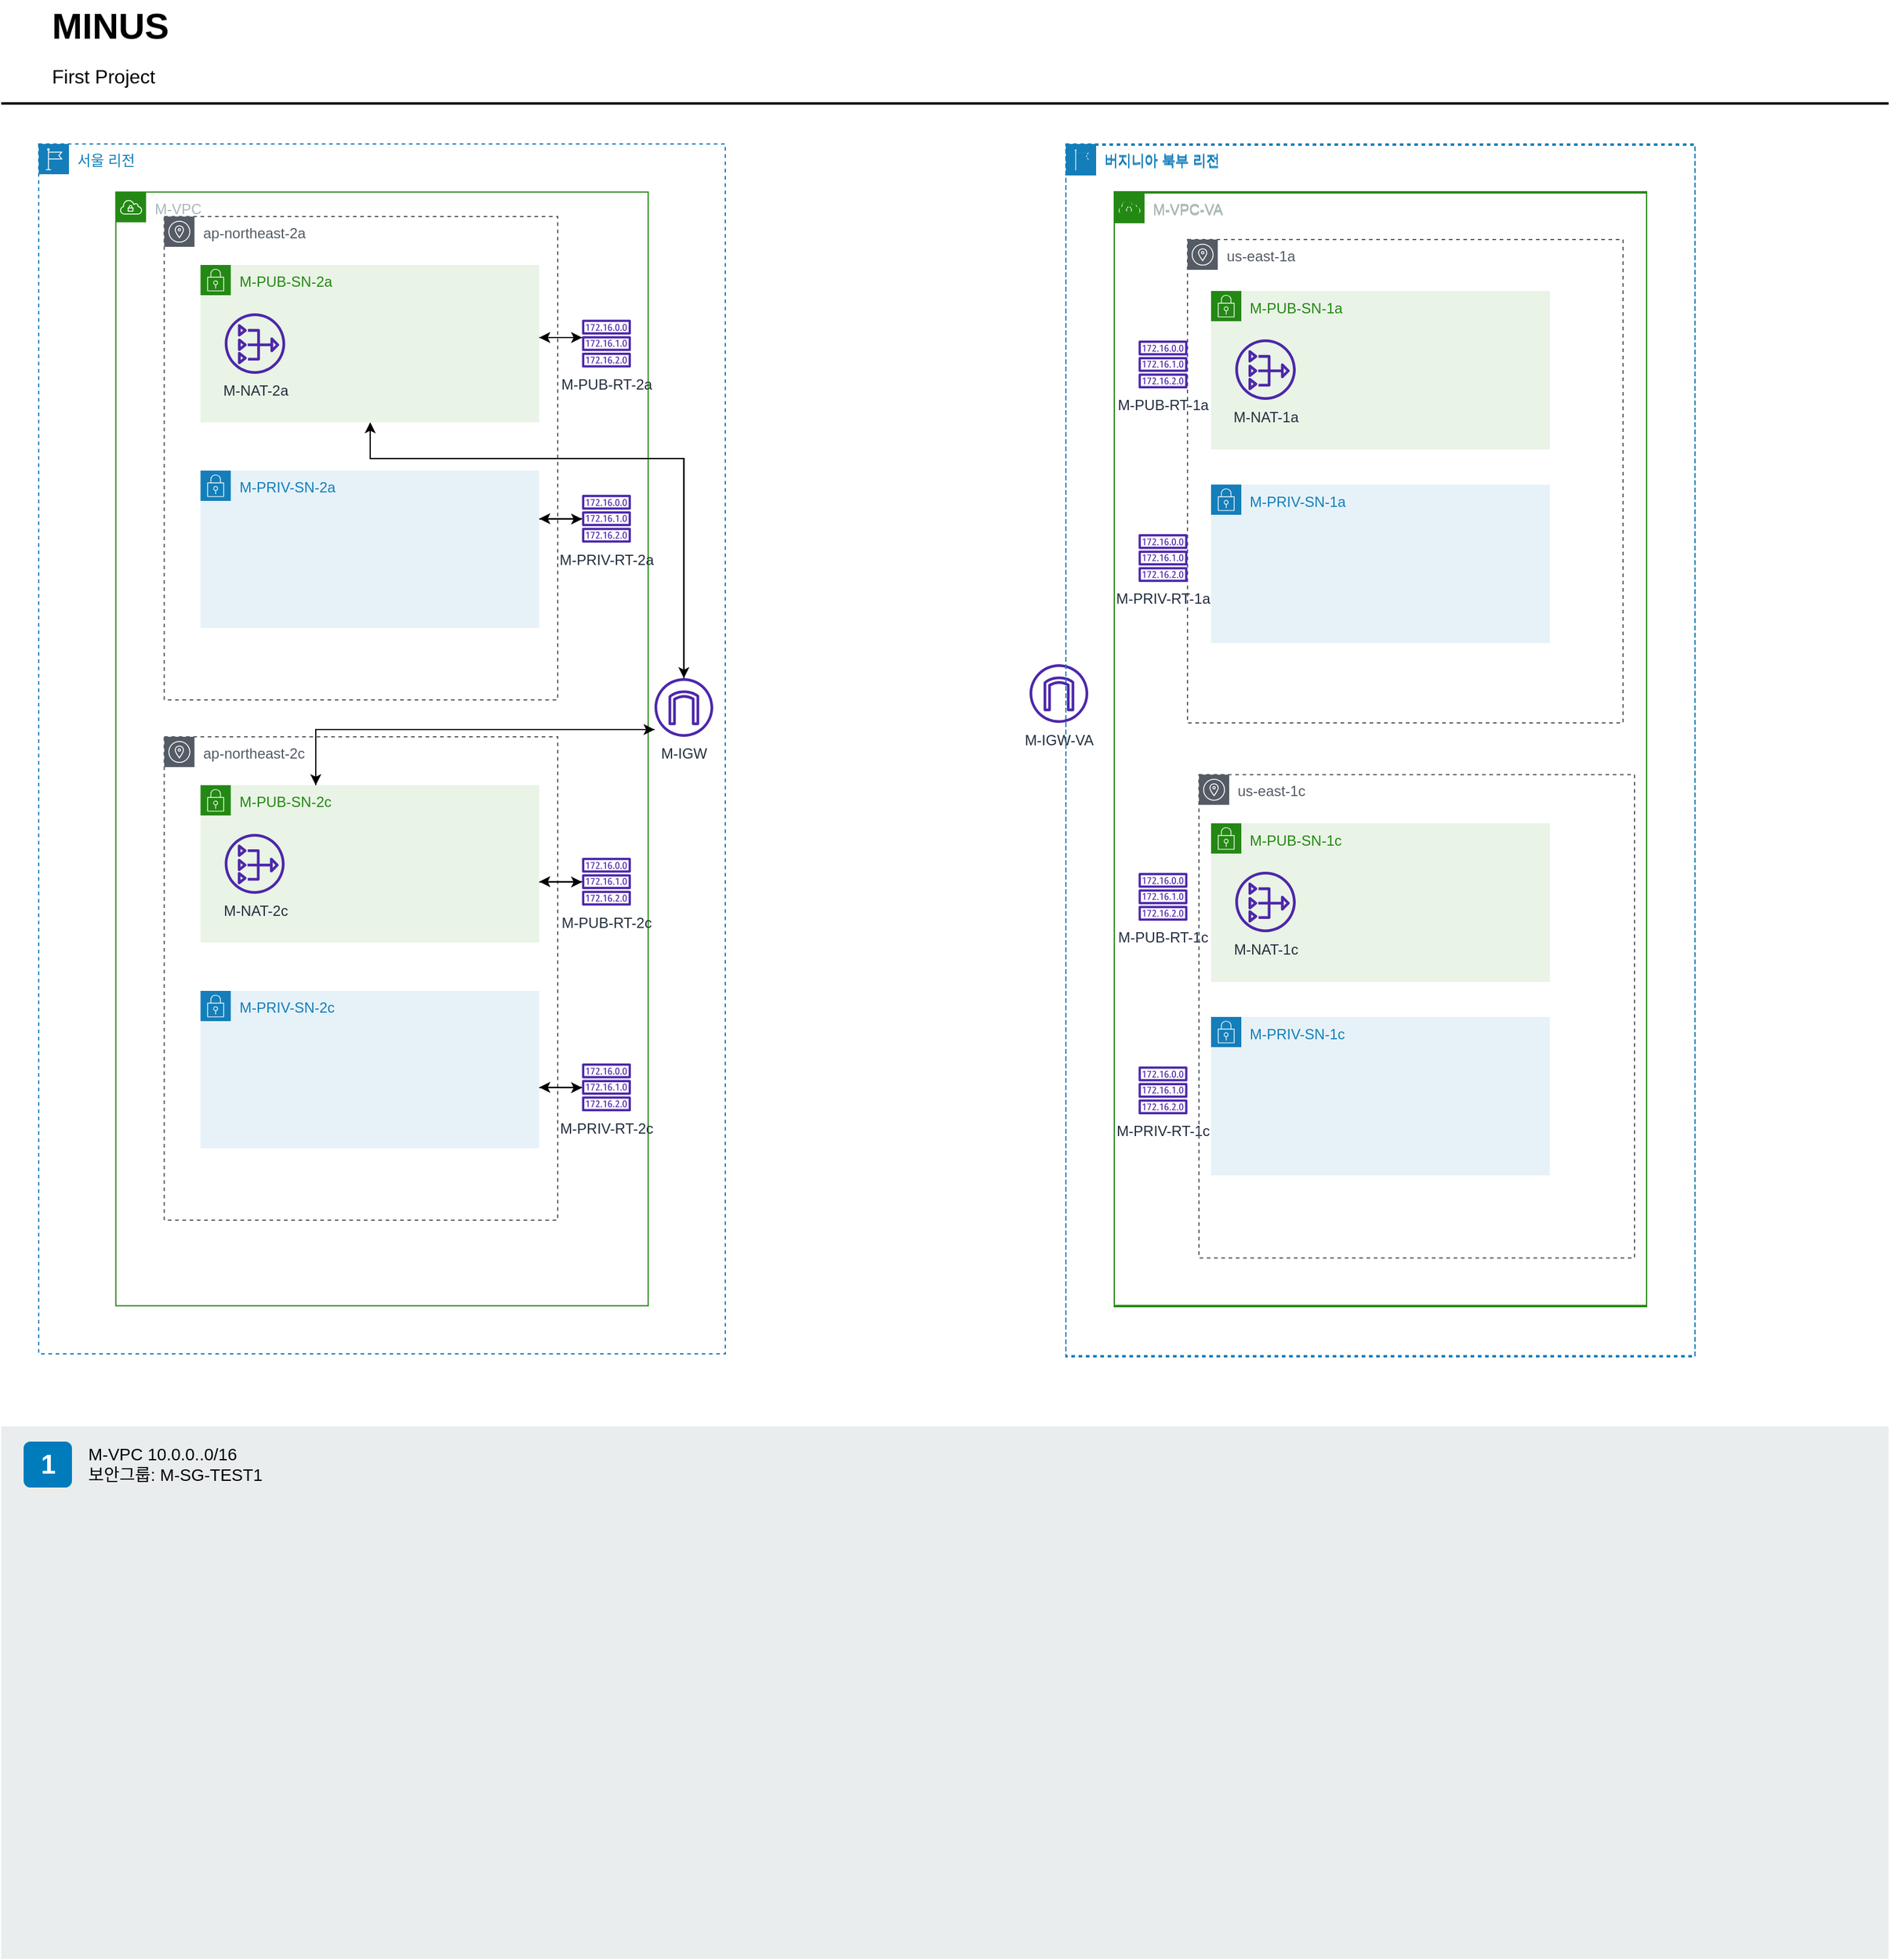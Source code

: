 <mxfile version="20.8.16" type="github">
  <diagram id="Ht1M8jgEwFfnCIfOTk4-" name="Page-1">
    <mxGraphModel dx="958" dy="383" grid="1" gridSize="10" guides="1" tooltips="1" connect="1" arrows="1" fold="1" page="1" pageScale="1" pageWidth="819" pageHeight="80" math="0" shadow="0">
      <root>
        <mxCell id="0" />
        <mxCell id="1" parent="0" />
        <mxCell id="S6HyDGeCNXITSf1lsvY5-4" value="us-east-1a" style="sketch=0;outlineConnect=0;gradientColor=none;html=1;whiteSpace=wrap;fontSize=12;fontStyle=0;shape=mxgraph.aws4.group;grIcon=mxgraph.aws4.group_availability_zone;strokeColor=#545B64;fillColor=none;verticalAlign=top;align=left;spacingLeft=30;fontColor=#545B64;dashed=1;movable=1;resizable=1;rotatable=1;deletable=1;editable=1;connectable=1;container=0;" vertex="1" parent="1">
          <mxGeometry x="1020.54" y="219" width="360" height="399.5" as="geometry" />
        </mxCell>
        <mxCell id="-QjtrjUzRDEMRZ5MF8oH-46" value="" style="rounded=0;whiteSpace=wrap;html=1;fillColor=#EAEDED;fontSize=22;fontColor=#FFFFFF;strokeColor=none;labelBackgroundColor=none;" parent="1" vertex="1">
          <mxGeometry x="40" y="1200" width="1560" height="440" as="geometry" />
        </mxCell>
        <mxCell id="-QjtrjUzRDEMRZ5MF8oH-36" value="1" style="rounded=1;whiteSpace=wrap;html=1;fillColor=#007CBD;strokeColor=none;fontColor=#FFFFFF;fontStyle=1;fontSize=22;labelBackgroundColor=none;" parent="1" vertex="1">
          <mxGeometry x="58.5" y="1212.5" width="40" height="38" as="geometry" />
        </mxCell>
        <mxCell id="-QjtrjUzRDEMRZ5MF8oH-47" value="MINUS" style="text;html=1;resizable=0;points=[];autosize=1;align=left;verticalAlign=top;spacingTop=-4;fontSize=30;fontStyle=1;labelBackgroundColor=none;" parent="1" vertex="1">
          <mxGeometry x="80" y="21.5" width="120" height="40" as="geometry" />
        </mxCell>
        <mxCell id="-QjtrjUzRDEMRZ5MF8oH-48" value="First Project" style="text;html=1;resizable=0;points=[];autosize=1;align=left;verticalAlign=top;spacingTop=-4;fontSize=16;labelBackgroundColor=none;" parent="1" vertex="1">
          <mxGeometry x="80" y="71.5" width="110" height="30" as="geometry" />
        </mxCell>
        <mxCell id="SCVMTBWpLvtzJIhz15lM-1" value="" style="line;strokeWidth=2;html=1;fontSize=14;labelBackgroundColor=none;" parent="1" vertex="1">
          <mxGeometry x="40" y="101.5" width="1560" height="10" as="geometry" />
        </mxCell>
        <mxCell id="SCVMTBWpLvtzJIhz15lM-6" value="M-VPC 10.0.0..0/16&lt;br&gt;보안그룹: M-SG-TEST1" style="text;html=1;align=left;verticalAlign=top;spacingTop=-4;fontSize=14;labelBackgroundColor=none;whiteSpace=wrap;" parent="1" vertex="1">
          <mxGeometry x="110" y="1212" width="449" height="118" as="geometry" />
        </mxCell>
        <mxCell id="ZEOZU6cHf9Xsqpg2laXT-3" value="버지니아 북부 리전" style="points=[[0,0],[0.25,0],[0.5,0],[0.75,0],[1,0],[1,0.25],[1,0.5],[1,0.75],[1,1],[0.75,1],[0.5,1],[0.25,1],[0,1],[0,0.75],[0,0.5],[0,0.25]];outlineConnect=0;gradientColor=none;html=1;whiteSpace=wrap;fontSize=12;fontStyle=0;container=0;pointerEvents=0;collapsible=0;recursiveResize=0;shape=mxgraph.aws4.group;grIcon=mxgraph.aws4.group_region;strokeColor=#147EBA;fillColor=none;verticalAlign=top;align=left;spacingLeft=30;fontColor=#147EBA;dashed=1;movable=1;resizable=1;rotatable=1;deletable=1;editable=1;connectable=1;" parent="1" vertex="1">
          <mxGeometry x="920" y="141" width="520" height="1001.5" as="geometry" />
        </mxCell>
        <mxCell id="ZEOZU6cHf9Xsqpg2laXT-5" value="서울 리전" style="points=[[0,0],[0.25,0],[0.5,0],[0.75,0],[1,0],[1,0.25],[1,0.5],[1,0.75],[1,1],[0.75,1],[0.5,1],[0.25,1],[0,1],[0,0.75],[0,0.5],[0,0.25]];outlineConnect=0;gradientColor=none;html=1;whiteSpace=wrap;fontSize=12;fontStyle=0;container=0;pointerEvents=0;collapsible=0;recursiveResize=0;shape=mxgraph.aws4.group;grIcon=mxgraph.aws4.group_region;strokeColor=#147EBA;fillColor=none;verticalAlign=top;align=left;spacingLeft=30;fontColor=#147EBA;dashed=1;" parent="1" vertex="1">
          <mxGeometry x="71" y="140" width="567.5" height="1000" as="geometry" />
        </mxCell>
        <mxCell id="ZEOZU6cHf9Xsqpg2laXT-35" value="M-IGW-VA" style="sketch=0;outlineConnect=0;fontColor=#232F3E;gradientColor=none;fillColor=#4D27AA;strokeColor=none;dashed=0;verticalLabelPosition=bottom;verticalAlign=top;align=center;html=1;fontSize=12;fontStyle=0;aspect=fixed;pointerEvents=1;shape=mxgraph.aws4.internet_gateway;" parent="1" vertex="1">
          <mxGeometry x="890" y="570" width="48.5" height="48.5" as="geometry" />
        </mxCell>
        <mxCell id="ZEOZU6cHf9Xsqpg2laXT-9" value="M-VPC" style="points=[[0,0],[0.25,0],[0.5,0],[0.75,0],[1,0],[1,0.25],[1,0.5],[1,0.75],[1,1],[0.75,1],[0.5,1],[0.25,1],[0,1],[0,0.75],[0,0.5],[0,0.25]];outlineConnect=0;gradientColor=none;html=1;whiteSpace=wrap;fontSize=12;fontStyle=0;container=0;pointerEvents=0;collapsible=0;recursiveResize=0;shape=mxgraph.aws4.group;grIcon=mxgraph.aws4.group_vpc;strokeColor=#248814;fillColor=none;verticalAlign=top;align=left;spacingLeft=30;fontColor=#AAB7B8;dashed=0;" parent="1" vertex="1">
          <mxGeometry x="134.75" y="179.75" width="440" height="920.5" as="geometry" />
        </mxCell>
        <mxCell id="S6HyDGeCNXITSf1lsvY5-42" style="edgeStyle=orthogonalEdgeStyle;rounded=0;orthogonalLoop=1;jettySize=auto;html=1;" edge="1" parent="1" source="S6HyDGeCNXITSf1lsvY5-18" target="ZEOZU6cHf9Xsqpg2laXT-19">
          <mxGeometry relative="1" as="geometry">
            <Array as="points">
              <mxPoint x="604" y="400" />
              <mxPoint x="345" y="400" />
            </Array>
          </mxGeometry>
        </mxCell>
        <mxCell id="S6HyDGeCNXITSf1lsvY5-43" style="edgeStyle=orthogonalEdgeStyle;rounded=0;orthogonalLoop=1;jettySize=auto;html=1;" edge="1" parent="1" source="S6HyDGeCNXITSf1lsvY5-18">
          <mxGeometry relative="1" as="geometry">
            <mxPoint x="300" y="670" as="targetPoint" />
            <Array as="points">
              <mxPoint x="300" y="624" />
            </Array>
          </mxGeometry>
        </mxCell>
        <mxCell id="S6HyDGeCNXITSf1lsvY5-18" value="M-IGW&lt;br&gt;" style="sketch=0;outlineConnect=0;fontColor=#232F3E;gradientColor=none;fillColor=#4D27AA;strokeColor=none;dashed=0;verticalLabelPosition=bottom;verticalAlign=top;align=center;html=1;fontSize=12;fontStyle=0;aspect=fixed;pointerEvents=1;shape=mxgraph.aws4.internet_gateway;" vertex="1" parent="1">
          <mxGeometry x="580" y="581.5" width="48.5" height="48.5" as="geometry" />
        </mxCell>
        <mxCell id="S6HyDGeCNXITSf1lsvY5-40" style="edgeStyle=orthogonalEdgeStyle;rounded=0;orthogonalLoop=1;jettySize=auto;html=1;" edge="1" parent="1" target="S6HyDGeCNXITSf1lsvY5-18">
          <mxGeometry relative="1" as="geometry">
            <mxPoint x="560" y="400" as="sourcePoint" />
            <Array as="points">
              <mxPoint x="440" y="400" />
              <mxPoint x="614" y="400" />
            </Array>
          </mxGeometry>
        </mxCell>
        <mxCell id="S6HyDGeCNXITSf1lsvY5-44" style="edgeStyle=orthogonalEdgeStyle;rounded=0;orthogonalLoop=1;jettySize=auto;html=1;" edge="1" parent="1" source="S6HyDGeCNXITSf1lsvY5-36" target="S6HyDGeCNXITSf1lsvY5-18">
          <mxGeometry relative="1" as="geometry">
            <Array as="points">
              <mxPoint x="300" y="624" />
            </Array>
          </mxGeometry>
        </mxCell>
        <mxCell id="ZEOZU6cHf9Xsqpg2laXT-12" value="ap-northeast-2a" style="sketch=0;outlineConnect=0;gradientColor=none;html=1;whiteSpace=wrap;fontSize=12;fontStyle=0;shape=mxgraph.aws4.group;grIcon=mxgraph.aws4.group_availability_zone;strokeColor=#545B64;fillColor=none;verticalAlign=top;align=left;spacingLeft=30;fontColor=#545B64;dashed=1;movable=1;resizable=1;rotatable=1;deletable=1;editable=1;connectable=1;" parent="1" vertex="1">
          <mxGeometry x="174.75" y="200" width="325.25" height="399.5" as="geometry" />
        </mxCell>
        <mxCell id="ZEOZU6cHf9Xsqpg2laXT-19" value="M-PUB-SN-2a" style="points=[[0,0],[0.25,0],[0.5,0],[0.75,0],[1,0],[1,0.25],[1,0.5],[1,0.75],[1,1],[0.75,1],[0.5,1],[0.25,1],[0,1],[0,0.75],[0,0.5],[0,0.25]];outlineConnect=0;gradientColor=none;html=1;whiteSpace=wrap;fontSize=12;fontStyle=0;container=1;pointerEvents=0;collapsible=0;recursiveResize=0;shape=mxgraph.aws4.group;grIcon=mxgraph.aws4.group_security_group;grStroke=0;strokeColor=#248814;fillColor=#E9F3E6;verticalAlign=top;align=left;spacingLeft=30;fontColor=#248814;dashed=0;" parent="1" vertex="1">
          <mxGeometry x="204.75" y="240" width="280" height="130" as="geometry" />
        </mxCell>
        <mxCell id="ZEOZU6cHf9Xsqpg2laXT-28" value="M-NAT-2a" style="sketch=0;outlineConnect=0;fontColor=#232F3E;gradientColor=none;fillColor=#4D27AA;strokeColor=none;dashed=0;verticalLabelPosition=bottom;verticalAlign=top;align=center;html=1;fontSize=12;fontStyle=0;aspect=fixed;pointerEvents=1;shape=mxgraph.aws4.nat_gateway;" parent="ZEOZU6cHf9Xsqpg2laXT-19" vertex="1">
          <mxGeometry x="20" y="40" width="50" height="50" as="geometry" />
        </mxCell>
        <mxCell id="ZEOZU6cHf9Xsqpg2laXT-21" value="M-PRIV-SN-2a" style="points=[[0,0],[0.25,0],[0.5,0],[0.75,0],[1,0],[1,0.25],[1,0.5],[1,0.75],[1,1],[0.75,1],[0.5,1],[0.25,1],[0,1],[0,0.75],[0,0.5],[0,0.25]];outlineConnect=0;gradientColor=none;html=1;whiteSpace=wrap;fontSize=12;fontStyle=0;container=1;pointerEvents=0;collapsible=0;recursiveResize=0;shape=mxgraph.aws4.group;grIcon=mxgraph.aws4.group_security_group;grStroke=0;strokeColor=#147EBA;fillColor=#E6F2F8;verticalAlign=top;align=left;spacingLeft=30;fontColor=#147EBA;dashed=0;" parent="1" vertex="1">
          <mxGeometry x="204.75" y="410" width="280" height="130" as="geometry" />
        </mxCell>
        <mxCell id="ZEOZU6cHf9Xsqpg2laXT-36" value="M-PUB-RT-2a" style="sketch=0;outlineConnect=0;fontColor=#232F3E;gradientColor=none;fillColor=#4D27AA;strokeColor=none;dashed=0;verticalLabelPosition=bottom;verticalAlign=top;align=center;html=1;fontSize=12;fontStyle=0;aspect=fixed;pointerEvents=1;shape=mxgraph.aws4.route_table;" parent="1" vertex="1">
          <mxGeometry x="520" y="285.25" width="40.54" height="39.5" as="geometry" />
        </mxCell>
        <mxCell id="S6HyDGeCNXITSf1lsvY5-26" value="" style="edgeStyle=orthogonalEdgeStyle;rounded=0;orthogonalLoop=1;jettySize=auto;html=1;" edge="1" parent="1" source="ZEOZU6cHf9Xsqpg2laXT-19" target="ZEOZU6cHf9Xsqpg2laXT-36">
          <mxGeometry relative="1" as="geometry">
            <Array as="points">
              <mxPoint x="509.75" y="300" />
              <mxPoint x="509.75" y="300" />
            </Array>
          </mxGeometry>
        </mxCell>
        <mxCell id="S6HyDGeCNXITSf1lsvY5-21" style="edgeStyle=orthogonalEdgeStyle;rounded=0;orthogonalLoop=1;jettySize=auto;html=1;" edge="1" parent="1" source="ZEOZU6cHf9Xsqpg2laXT-36" target="ZEOZU6cHf9Xsqpg2laXT-19">
          <mxGeometry relative="1" as="geometry">
            <Array as="points">
              <mxPoint x="499.75" y="300" />
              <mxPoint x="499.75" y="300" />
            </Array>
          </mxGeometry>
        </mxCell>
        <mxCell id="ZEOZU6cHf9Xsqpg2laXT-37" value="M-PRIV-RT-2a" style="sketch=0;outlineConnect=0;fontColor=#232F3E;gradientColor=none;fillColor=#4D27AA;strokeColor=none;dashed=0;verticalLabelPosition=bottom;verticalAlign=top;align=center;html=1;fontSize=12;fontStyle=0;aspect=fixed;pointerEvents=1;shape=mxgraph.aws4.route_table;" parent="1" vertex="1">
          <mxGeometry x="520" y="430" width="40.54" height="39.5" as="geometry" />
        </mxCell>
        <mxCell id="S6HyDGeCNXITSf1lsvY5-30" value="" style="edgeStyle=orthogonalEdgeStyle;rounded=0;orthogonalLoop=1;jettySize=auto;html=1;" edge="1" parent="1" source="ZEOZU6cHf9Xsqpg2laXT-21" target="ZEOZU6cHf9Xsqpg2laXT-37">
          <mxGeometry relative="1" as="geometry">
            <Array as="points">
              <mxPoint x="499.75" y="450" />
              <mxPoint x="499.75" y="450" />
            </Array>
          </mxGeometry>
        </mxCell>
        <mxCell id="S6HyDGeCNXITSf1lsvY5-31" style="edgeStyle=orthogonalEdgeStyle;rounded=0;orthogonalLoop=1;jettySize=auto;html=1;" edge="1" parent="1" source="ZEOZU6cHf9Xsqpg2laXT-37" target="ZEOZU6cHf9Xsqpg2laXT-21">
          <mxGeometry relative="1" as="geometry">
            <mxPoint x="440" y="450" as="targetPoint" />
            <Array as="points">
              <mxPoint x="489.75" y="450" />
              <mxPoint x="489.75" y="450" />
            </Array>
          </mxGeometry>
        </mxCell>
        <mxCell id="ZEOZU6cHf9Xsqpg2laXT-16" value="ap-northeast-2c" style="sketch=0;outlineConnect=0;gradientColor=none;html=1;whiteSpace=wrap;fontSize=12;fontStyle=0;shape=mxgraph.aws4.group;grIcon=mxgraph.aws4.group_availability_zone;strokeColor=#545B64;fillColor=none;verticalAlign=top;align=left;spacingLeft=30;fontColor=#545B64;dashed=1;movable=1;resizable=1;rotatable=1;deletable=1;editable=1;connectable=1;" parent="1" vertex="1">
          <mxGeometry x="174.75" y="630" width="325.25" height="399.5" as="geometry" />
        </mxCell>
        <mxCell id="ZEOZU6cHf9Xsqpg2laXT-23" value="M-PRIV-SN-2c" style="points=[[0,0],[0.25,0],[0.5,0],[0.75,0],[1,0],[1,0.25],[1,0.5],[1,0.75],[1,1],[0.75,1],[0.5,1],[0.25,1],[0,1],[0,0.75],[0,0.5],[0,0.25]];outlineConnect=0;gradientColor=none;html=1;whiteSpace=wrap;fontSize=12;fontStyle=0;container=1;pointerEvents=0;collapsible=0;recursiveResize=0;shape=mxgraph.aws4.group;grIcon=mxgraph.aws4.group_security_group;grStroke=0;strokeColor=#147EBA;fillColor=#E6F2F8;verticalAlign=top;align=left;spacingLeft=30;fontColor=#147EBA;dashed=0;" parent="1" vertex="1">
          <mxGeometry x="204.75" y="840" width="280" height="130" as="geometry" />
        </mxCell>
        <mxCell id="S6HyDGeCNXITSf1lsvY5-36" value="M-PUB-SN-2c" style="points=[[0,0],[0.25,0],[0.5,0],[0.75,0],[1,0],[1,0.25],[1,0.5],[1,0.75],[1,1],[0.75,1],[0.5,1],[0.25,1],[0,1],[0,0.75],[0,0.5],[0,0.25]];outlineConnect=0;gradientColor=none;html=1;whiteSpace=wrap;fontSize=12;fontStyle=0;container=1;pointerEvents=0;collapsible=0;recursiveResize=0;shape=mxgraph.aws4.group;grIcon=mxgraph.aws4.group_security_group;grStroke=0;strokeColor=#248814;fillColor=#E9F3E6;verticalAlign=top;align=left;spacingLeft=30;fontColor=#248814;dashed=0;" vertex="1" parent="ZEOZU6cHf9Xsqpg2laXT-23">
          <mxGeometry y="-170" width="280" height="130" as="geometry" />
        </mxCell>
        <mxCell id="S6HyDGeCNXITSf1lsvY5-37" value="M-NAT-2c" style="sketch=0;outlineConnect=0;fontColor=#232F3E;gradientColor=none;fillColor=#4D27AA;strokeColor=none;dashed=0;verticalLabelPosition=bottom;verticalAlign=top;align=center;html=1;fontSize=12;fontStyle=0;aspect=fixed;pointerEvents=1;shape=mxgraph.aws4.nat_gateway;" vertex="1" parent="S6HyDGeCNXITSf1lsvY5-36">
          <mxGeometry x="20" y="40.25" width="49.5" height="49.5" as="geometry" />
        </mxCell>
        <mxCell id="ZEOZU6cHf9Xsqpg2laXT-38" value="M-PUB-RT-2c" style="sketch=0;outlineConnect=0;fontColor=#232F3E;gradientColor=none;fillColor=#4D27AA;strokeColor=none;dashed=0;verticalLabelPosition=bottom;verticalAlign=top;align=center;html=1;fontSize=12;fontStyle=0;aspect=fixed;pointerEvents=1;shape=mxgraph.aws4.route_table;" parent="1" vertex="1">
          <mxGeometry x="520" y="730" width="40.54" height="39.5" as="geometry" />
        </mxCell>
        <mxCell id="ZEOZU6cHf9Xsqpg2laXT-39" value="M-PRIV-RT-2c" style="sketch=0;outlineConnect=0;fontColor=#232F3E;gradientColor=none;fillColor=#4D27AA;strokeColor=none;dashed=0;verticalLabelPosition=bottom;verticalAlign=top;align=center;html=1;fontSize=12;fontStyle=0;aspect=fixed;pointerEvents=1;shape=mxgraph.aws4.route_table;" parent="1" vertex="1">
          <mxGeometry x="520" y="900" width="40.54" height="39.5" as="geometry" />
        </mxCell>
        <mxCell id="S6HyDGeCNXITSf1lsvY5-24" style="edgeStyle=orthogonalEdgeStyle;rounded=0;orthogonalLoop=1;jettySize=auto;html=1;" edge="1" parent="1" source="ZEOZU6cHf9Xsqpg2laXT-39" target="ZEOZU6cHf9Xsqpg2laXT-23">
          <mxGeometry relative="1" as="geometry">
            <Array as="points">
              <mxPoint x="489.75" y="920" />
              <mxPoint x="489.75" y="920" />
            </Array>
          </mxGeometry>
        </mxCell>
        <mxCell id="S6HyDGeCNXITSf1lsvY5-33" value="" style="edgeStyle=orthogonalEdgeStyle;rounded=0;orthogonalLoop=1;jettySize=auto;html=1;" edge="1" parent="1" source="ZEOZU6cHf9Xsqpg2laXT-23" target="ZEOZU6cHf9Xsqpg2laXT-39">
          <mxGeometry relative="1" as="geometry">
            <Array as="points">
              <mxPoint x="509.75" y="920" />
              <mxPoint x="509.75" y="920" />
            </Array>
          </mxGeometry>
        </mxCell>
        <mxCell id="S6HyDGeCNXITSf1lsvY5-34" value="" style="edgeStyle=orthogonalEdgeStyle;rounded=0;orthogonalLoop=1;jettySize=auto;html=1;" edge="1" parent="1" source="S6HyDGeCNXITSf1lsvY5-36" target="ZEOZU6cHf9Xsqpg2laXT-38">
          <mxGeometry relative="1" as="geometry">
            <mxPoint x="490" y="770" as="sourcePoint" />
            <Array as="points">
              <mxPoint x="489.75" y="750" />
              <mxPoint x="489.75" y="750" />
            </Array>
          </mxGeometry>
        </mxCell>
        <mxCell id="S6HyDGeCNXITSf1lsvY5-23" style="edgeStyle=orthogonalEdgeStyle;rounded=0;orthogonalLoop=1;jettySize=auto;html=1;" edge="1" parent="1" source="ZEOZU6cHf9Xsqpg2laXT-38" target="S6HyDGeCNXITSf1lsvY5-36">
          <mxGeometry relative="1" as="geometry">
            <mxPoint x="440" y="750" as="targetPoint" />
            <Array as="points">
              <mxPoint x="489.75" y="750" />
              <mxPoint x="489.75" y="750" />
            </Array>
          </mxGeometry>
        </mxCell>
        <mxCell id="ZEOZU6cHf9Xsqpg2laXT-10" value="M-VPC-VA" style="points=[[0,0],[0.25,0],[0.5,0],[0.75,0],[1,0],[1,0.25],[1,0.5],[1,0.75],[1,1],[0.75,1],[0.5,1],[0.25,1],[0,1],[0,0.75],[0,0.5],[0,0.25]];outlineConnect=0;gradientColor=none;html=1;whiteSpace=wrap;fontSize=12;fontStyle=0;container=0;pointerEvents=0;collapsible=0;recursiveResize=0;shape=mxgraph.aws4.group;grIcon=mxgraph.aws4.group_vpc;strokeColor=#248814;fillColor=none;verticalAlign=top;align=left;spacingLeft=30;fontColor=#AAB7B8;dashed=0;movable=1;resizable=1;rotatable=1;deletable=1;editable=1;connectable=1;" parent="1" vertex="1">
          <mxGeometry x="960" y="180.5" width="440" height="920.5" as="geometry" />
        </mxCell>
        <mxCell id="S6HyDGeCNXITSf1lsvY5-2" value="버지니아 북부 리전" style="points=[[0,0],[0.25,0],[0.5,0],[0.75,0],[1,0],[1,0.25],[1,0.5],[1,0.75],[1,1],[0.75,1],[0.5,1],[0.25,1],[0,1],[0,0.75],[0,0.5],[0,0.25]];outlineConnect=0;gradientColor=none;html=1;whiteSpace=wrap;fontSize=12;fontStyle=0;container=0;pointerEvents=0;collapsible=0;recursiveResize=0;shape=mxgraph.aws4.group;grIcon=mxgraph.aws4.group_region;strokeColor=#147EBA;fillColor=none;verticalAlign=top;align=left;spacingLeft=30;fontColor=#147EBA;dashed=1;movable=1;resizable=1;rotatable=1;deletable=1;editable=1;connectable=1;" vertex="1" parent="1">
          <mxGeometry x="920" y="140" width="520" height="1001.5" as="geometry" />
        </mxCell>
        <mxCell id="ZEOZU6cHf9Xsqpg2laXT-24" value="M-PUB-SN-1a" style="points=[[0,0],[0.25,0],[0.5,0],[0.75,0],[1,0],[1,0.25],[1,0.5],[1,0.75],[1,1],[0.75,1],[0.5,1],[0.25,1],[0,1],[0,0.75],[0,0.5],[0,0.25]];outlineConnect=0;gradientColor=none;html=1;whiteSpace=wrap;fontSize=12;fontStyle=0;container=0;pointerEvents=0;collapsible=0;recursiveResize=0;shape=mxgraph.aws4.group;grIcon=mxgraph.aws4.group_security_group;grStroke=0;strokeColor=#248814;fillColor=#E9F3E6;verticalAlign=top;align=left;spacingLeft=30;fontColor=#248814;dashed=0;movable=1;resizable=1;rotatable=1;deletable=1;editable=1;connectable=1;" parent="1" vertex="1">
          <mxGeometry x="1040" y="262.5" width="280" height="130" as="geometry" />
        </mxCell>
        <mxCell id="ZEOZU6cHf9Xsqpg2laXT-25" value="M-PRIV-SN-1a" style="points=[[0,0],[0.25,0],[0.5,0],[0.75,0],[1,0],[1,0.25],[1,0.5],[1,0.75],[1,1],[0.75,1],[0.5,1],[0.25,1],[0,1],[0,0.75],[0,0.5],[0,0.25]];outlineConnect=0;gradientColor=none;html=1;whiteSpace=wrap;fontSize=12;fontStyle=0;container=0;pointerEvents=0;collapsible=0;recursiveResize=0;shape=mxgraph.aws4.group;grIcon=mxgraph.aws4.group_security_group;grStroke=0;strokeColor=#147EBA;fillColor=#E6F2F8;verticalAlign=top;align=left;spacingLeft=30;fontColor=#147EBA;dashed=0;movable=1;resizable=1;rotatable=1;deletable=1;editable=1;connectable=1;" parent="1" vertex="1">
          <mxGeometry x="1040" y="422.5" width="280" height="130" as="geometry" />
        </mxCell>
        <mxCell id="ZEOZU6cHf9Xsqpg2laXT-26" value="M-PUB-SN-1c" style="points=[[0,0],[0.25,0],[0.5,0],[0.75,0],[1,0],[1,0.25],[1,0.5],[1,0.75],[1,1],[0.75,1],[0.5,1],[0.25,1],[0,1],[0,0.75],[0,0.5],[0,0.25]];outlineConnect=0;gradientColor=none;html=1;whiteSpace=wrap;fontSize=12;fontStyle=0;container=0;pointerEvents=0;collapsible=0;recursiveResize=0;shape=mxgraph.aws4.group;grIcon=mxgraph.aws4.group_security_group;grStroke=0;strokeColor=#248814;fillColor=#E9F3E6;verticalAlign=top;align=left;spacingLeft=30;fontColor=#248814;dashed=0;movable=1;resizable=1;rotatable=1;deletable=1;editable=1;connectable=1;" parent="1" vertex="1">
          <mxGeometry x="1040" y="702.5" width="280" height="130" as="geometry" />
        </mxCell>
        <mxCell id="ZEOZU6cHf9Xsqpg2laXT-27" value="M-PRIV-SN-1c" style="points=[[0,0],[0.25,0],[0.5,0],[0.75,0],[1,0],[1,0.25],[1,0.5],[1,0.75],[1,1],[0.75,1],[0.5,1],[0.25,1],[0,1],[0,0.75],[0,0.5],[0,0.25]];outlineConnect=0;gradientColor=none;html=1;whiteSpace=wrap;fontSize=12;fontStyle=0;container=0;pointerEvents=0;collapsible=0;recursiveResize=0;shape=mxgraph.aws4.group;grIcon=mxgraph.aws4.group_security_group;grStroke=0;strokeColor=#147EBA;fillColor=#E6F2F8;verticalAlign=top;align=left;spacingLeft=30;fontColor=#147EBA;dashed=0;movable=1;resizable=1;rotatable=1;deletable=1;editable=1;connectable=1;" parent="1" vertex="1">
          <mxGeometry x="1040" y="862.5" width="280" height="130" as="geometry" />
        </mxCell>
        <mxCell id="ZEOZU6cHf9Xsqpg2laXT-31" value="M-NAT-1c" style="sketch=0;outlineConnect=0;fontColor=#232F3E;gradientColor=none;fillColor=#4D27AA;strokeColor=none;dashed=0;verticalLabelPosition=bottom;verticalAlign=top;align=center;html=1;fontSize=12;fontStyle=0;aspect=fixed;pointerEvents=1;shape=mxgraph.aws4.nat_gateway;movable=1;resizable=1;rotatable=1;deletable=1;editable=1;connectable=1;container=0;" parent="1" vertex="1">
          <mxGeometry x="1060" y="742.5" width="50" height="50" as="geometry" />
        </mxCell>
        <mxCell id="ZEOZU6cHf9Xsqpg2laXT-40" value="M-PUB-RT-1a" style="sketch=0;outlineConnect=0;fontColor=#232F3E;gradientColor=none;fillColor=#4D27AA;strokeColor=none;dashed=0;verticalLabelPosition=bottom;verticalAlign=top;align=center;html=1;fontSize=12;fontStyle=0;aspect=fixed;pointerEvents=1;shape=mxgraph.aws4.route_table;movable=1;resizable=1;rotatable=1;deletable=1;editable=1;connectable=1;container=0;" parent="1" vertex="1">
          <mxGeometry x="980" y="302.5" width="40.54" height="39.5" as="geometry" />
        </mxCell>
        <mxCell id="ZEOZU6cHf9Xsqpg2laXT-41" value="M-PRIV-RT-1a" style="sketch=0;outlineConnect=0;fontColor=#232F3E;gradientColor=none;fillColor=#4D27AA;strokeColor=none;dashed=0;verticalLabelPosition=bottom;verticalAlign=top;align=center;html=1;fontSize=12;fontStyle=0;aspect=fixed;pointerEvents=1;shape=mxgraph.aws4.route_table;movable=1;resizable=1;rotatable=1;deletable=1;editable=1;connectable=1;container=0;" parent="1" vertex="1">
          <mxGeometry x="980" y="462.5" width="40.54" height="39.5" as="geometry" />
        </mxCell>
        <mxCell id="ZEOZU6cHf9Xsqpg2laXT-42" value="M-PUB-RT-1c" style="sketch=0;outlineConnect=0;fontColor=#232F3E;gradientColor=none;fillColor=#4D27AA;strokeColor=none;dashed=0;verticalLabelPosition=bottom;verticalAlign=top;align=center;html=1;fontSize=12;fontStyle=0;aspect=fixed;pointerEvents=1;shape=mxgraph.aws4.route_table;movable=1;resizable=1;rotatable=1;deletable=1;editable=1;connectable=1;container=0;" parent="1" vertex="1">
          <mxGeometry x="980" y="742.5" width="40.54" height="39.5" as="geometry" />
        </mxCell>
        <mxCell id="ZEOZU6cHf9Xsqpg2laXT-43" value="M-PRIV-RT-1c" style="sketch=0;outlineConnect=0;fontColor=#232F3E;gradientColor=none;fillColor=#4D27AA;strokeColor=none;dashed=0;verticalLabelPosition=bottom;verticalAlign=top;align=center;html=1;fontSize=12;fontStyle=0;aspect=fixed;pointerEvents=1;shape=mxgraph.aws4.route_table;movable=1;resizable=1;rotatable=1;deletable=1;editable=1;connectable=1;container=0;" parent="1" vertex="1">
          <mxGeometry x="980" y="902.5" width="40.54" height="39.5" as="geometry" />
        </mxCell>
        <mxCell id="ZEOZU6cHf9Xsqpg2laXT-30" value="M-NAT-1a" style="sketch=0;outlineConnect=0;fontColor=#232F3E;gradientColor=none;fillColor=#4D27AA;strokeColor=none;dashed=0;verticalLabelPosition=bottom;verticalAlign=top;align=center;html=1;fontSize=12;fontStyle=0;aspect=fixed;pointerEvents=1;shape=mxgraph.aws4.nat_gateway;movable=1;resizable=1;rotatable=1;deletable=1;editable=1;connectable=1;container=0;" parent="1" vertex="1">
          <mxGeometry x="1060" y="302.5" width="50" height="50" as="geometry" />
        </mxCell>
        <mxCell id="S6HyDGeCNXITSf1lsvY5-3" value="M-VPC-VA" style="points=[[0,0],[0.25,0],[0.5,0],[0.75,0],[1,0],[1,0.25],[1,0.5],[1,0.75],[1,1],[0.75,1],[0.5,1],[0.25,1],[0,1],[0,0.75],[0,0.5],[0,0.25]];outlineConnect=0;gradientColor=none;html=1;whiteSpace=wrap;fontSize=12;fontStyle=0;container=0;pointerEvents=0;collapsible=0;recursiveResize=0;shape=mxgraph.aws4.group;grIcon=mxgraph.aws4.group_vpc;strokeColor=#248814;fillColor=none;verticalAlign=top;align=left;spacingLeft=30;fontColor=#AAB7B8;dashed=0;movable=1;resizable=1;rotatable=1;deletable=1;editable=1;connectable=1;" vertex="1" parent="1">
          <mxGeometry x="960" y="179.5" width="440" height="920.5" as="geometry" />
        </mxCell>
        <mxCell id="S6HyDGeCNXITSf1lsvY5-5" value="us-east-1c" style="sketch=0;outlineConnect=0;gradientColor=none;html=1;whiteSpace=wrap;fontSize=12;fontStyle=0;shape=mxgraph.aws4.group;grIcon=mxgraph.aws4.group_availability_zone;strokeColor=#545B64;fillColor=none;verticalAlign=top;align=left;spacingLeft=30;fontColor=#545B64;dashed=1;movable=1;resizable=1;rotatable=1;deletable=1;editable=1;connectable=1;container=0;" vertex="1" parent="1">
          <mxGeometry x="1030" y="661.25" width="360" height="399.5" as="geometry" />
        </mxCell>
        <mxCell id="S6HyDGeCNXITSf1lsvY5-6" value="M-PUB-SN-1a" style="points=[[0,0],[0.25,0],[0.5,0],[0.75,0],[1,0],[1,0.25],[1,0.5],[1,0.75],[1,1],[0.75,1],[0.5,1],[0.25,1],[0,1],[0,0.75],[0,0.5],[0,0.25]];outlineConnect=0;gradientColor=none;html=1;whiteSpace=wrap;fontSize=12;fontStyle=0;container=0;pointerEvents=0;collapsible=0;recursiveResize=0;shape=mxgraph.aws4.group;grIcon=mxgraph.aws4.group_security_group;grStroke=0;strokeColor=#248814;fillColor=#E9F3E6;verticalAlign=top;align=left;spacingLeft=30;fontColor=#248814;dashed=0;movable=1;resizable=1;rotatable=1;deletable=1;editable=1;connectable=1;" vertex="1" parent="1">
          <mxGeometry x="1040" y="261.5" width="280" height="130" as="geometry" />
        </mxCell>
        <mxCell id="S6HyDGeCNXITSf1lsvY5-8" value="M-PRIV-SN-1a" style="points=[[0,0],[0.25,0],[0.5,0],[0.75,0],[1,0],[1,0.25],[1,0.5],[1,0.75],[1,1],[0.75,1],[0.5,1],[0.25,1],[0,1],[0,0.75],[0,0.5],[0,0.25]];outlineConnect=0;gradientColor=none;html=1;whiteSpace=wrap;fontSize=12;fontStyle=0;container=0;pointerEvents=0;collapsible=0;recursiveResize=0;shape=mxgraph.aws4.group;grIcon=mxgraph.aws4.group_security_group;grStroke=0;strokeColor=#147EBA;fillColor=#E6F2F8;verticalAlign=top;align=left;spacingLeft=30;fontColor=#147EBA;dashed=0;movable=1;resizable=1;rotatable=1;deletable=1;editable=1;connectable=1;" vertex="1" parent="1">
          <mxGeometry x="1040" y="421.5" width="280" height="130" as="geometry" />
        </mxCell>
        <mxCell id="S6HyDGeCNXITSf1lsvY5-9" value="M-PUB-SN-1c" style="points=[[0,0],[0.25,0],[0.5,0],[0.75,0],[1,0],[1,0.25],[1,0.5],[1,0.75],[1,1],[0.75,1],[0.5,1],[0.25,1],[0,1],[0,0.75],[0,0.5],[0,0.25]];outlineConnect=0;gradientColor=none;html=1;whiteSpace=wrap;fontSize=12;fontStyle=0;container=0;pointerEvents=0;collapsible=0;recursiveResize=0;shape=mxgraph.aws4.group;grIcon=mxgraph.aws4.group_security_group;grStroke=0;strokeColor=#248814;fillColor=#E9F3E6;verticalAlign=top;align=left;spacingLeft=30;fontColor=#248814;dashed=0;movable=1;resizable=1;rotatable=1;deletable=1;editable=1;connectable=1;" vertex="1" parent="1">
          <mxGeometry x="1040" y="701.5" width="280" height="130" as="geometry" />
        </mxCell>
        <mxCell id="S6HyDGeCNXITSf1lsvY5-10" value="M-PRIV-SN-1c" style="points=[[0,0],[0.25,0],[0.5,0],[0.75,0],[1,0],[1,0.25],[1,0.5],[1,0.75],[1,1],[0.75,1],[0.5,1],[0.25,1],[0,1],[0,0.75],[0,0.5],[0,0.25]];outlineConnect=0;gradientColor=none;html=1;whiteSpace=wrap;fontSize=12;fontStyle=0;container=0;pointerEvents=0;collapsible=0;recursiveResize=0;shape=mxgraph.aws4.group;grIcon=mxgraph.aws4.group_security_group;grStroke=0;strokeColor=#147EBA;fillColor=#E6F2F8;verticalAlign=top;align=left;spacingLeft=30;fontColor=#147EBA;dashed=0;movable=1;resizable=1;rotatable=1;deletable=1;editable=1;connectable=1;" vertex="1" parent="1">
          <mxGeometry x="1040" y="861.5" width="280" height="130" as="geometry" />
        </mxCell>
        <mxCell id="S6HyDGeCNXITSf1lsvY5-11" value="M-NAT-1c" style="sketch=0;outlineConnect=0;fontColor=#232F3E;gradientColor=none;fillColor=#4D27AA;strokeColor=none;dashed=0;verticalLabelPosition=bottom;verticalAlign=top;align=center;html=1;fontSize=12;fontStyle=0;aspect=fixed;pointerEvents=1;shape=mxgraph.aws4.nat_gateway;movable=1;resizable=1;rotatable=1;deletable=1;editable=1;connectable=1;container=0;" vertex="1" parent="1">
          <mxGeometry x="1060" y="741.5" width="50" height="50" as="geometry" />
        </mxCell>
        <mxCell id="S6HyDGeCNXITSf1lsvY5-7" value="M-NAT-1a" style="sketch=0;outlineConnect=0;fontColor=#232F3E;gradientColor=none;fillColor=#4D27AA;strokeColor=none;dashed=0;verticalLabelPosition=bottom;verticalAlign=top;align=center;html=1;fontSize=12;fontStyle=0;aspect=fixed;pointerEvents=1;shape=mxgraph.aws4.nat_gateway;movable=1;resizable=1;rotatable=1;deletable=1;editable=1;connectable=1;container=0;" vertex="1" parent="1">
          <mxGeometry x="1060" y="301.5" width="50" height="50" as="geometry" />
        </mxCell>
      </root>
    </mxGraphModel>
  </diagram>
</mxfile>
